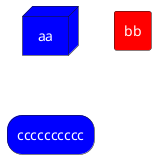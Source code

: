 @startuml

skinparam node<<nSimple>> {
  backgroundColor Blue
  fontName CourierNew
  fontColor #ffffff
}
 
skinparam rectangle {
  backgroundColor Red
  fontName TimesNewRoman
  fontColor #ffffff
}
skinparam rectangle<<Simple>> {
  backgroundColor Blue
  roundCorner 30
  fontName Arial
  fontColor #ffffff
}
 
node "aa" as aa <<nSimple>>
rectangle "bb" as bb
rectangle "cccccccccc" as cc <<Simple>>

hide stereotype
@enduml

